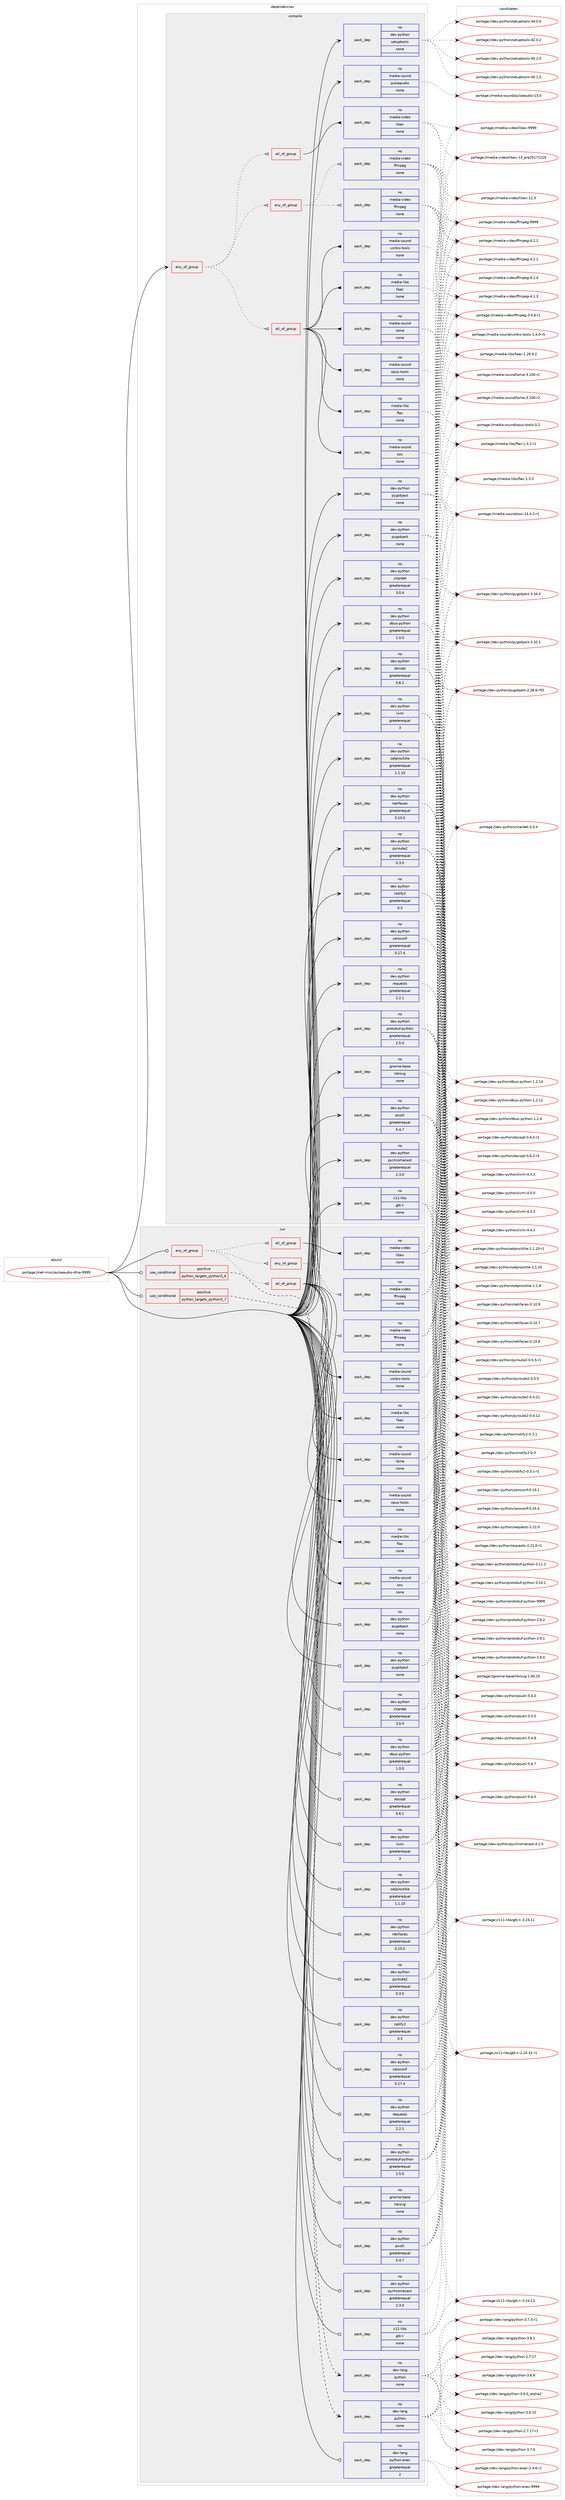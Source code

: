 digraph prolog {

# *************
# Graph options
# *************

newrank=true;
concentrate=true;
compound=true;
graph [rankdir=LR,fontname=Helvetica,fontsize=10,ranksep=1.5];#, ranksep=2.5, nodesep=0.2];
edge  [arrowhead=vee];
node  [fontname=Helvetica,fontsize=10];

# **********
# The ebuild
# **********

subgraph cluster_leftcol {
color=gray;
rank=same;
label=<<i>ebuild</i>>;
id [label="portage://net-misc/pulseaudio-dlna-9999", color=red, width=4, href="../net-misc/pulseaudio-dlna-9999.svg"];
}

# ****************
# The dependencies
# ****************

subgraph cluster_midcol {
color=gray;
label=<<i>dependencies</i>>;
subgraph cluster_compile {
fillcolor="#eeeeee";
style=filled;
label=<<i>compile</i>>;
subgraph any1926 {
dependency122923 [label=<<TABLE BORDER="0" CELLBORDER="1" CELLSPACING="0" CELLPADDING="4"><TR><TD CELLPADDING="10">any_of_group</TD></TR></TABLE>>, shape=none, color=red];subgraph any1927 {
dependency122924 [label=<<TABLE BORDER="0" CELLBORDER="1" CELLSPACING="0" CELLPADDING="4"><TR><TD CELLPADDING="10">any_of_group</TD></TR></TABLE>>, shape=none, color=red];subgraph pack95638 {
dependency122925 [label=<<TABLE BORDER="0" CELLBORDER="1" CELLSPACING="0" CELLPADDING="4" WIDTH="220"><TR><TD ROWSPAN="6" CELLPADDING="30">pack_dep</TD></TR><TR><TD WIDTH="110">no</TD></TR><TR><TD>media-video</TD></TR><TR><TD>ffmpeg</TD></TR><TR><TD>none</TD></TR><TR><TD></TD></TR></TABLE>>, shape=none, color=blue];
}
dependency122924:e -> dependency122925:w [weight=20,style="dotted",arrowhead="oinv"];
subgraph pack95639 {
dependency122926 [label=<<TABLE BORDER="0" CELLBORDER="1" CELLSPACING="0" CELLPADDING="4" WIDTH="220"><TR><TD ROWSPAN="6" CELLPADDING="30">pack_dep</TD></TR><TR><TD WIDTH="110">no</TD></TR><TR><TD>media-video</TD></TR><TR><TD>ffmpeg</TD></TR><TR><TD>none</TD></TR><TR><TD></TD></TR></TABLE>>, shape=none, color=blue];
}
dependency122924:e -> dependency122926:w [weight=20,style="dotted",arrowhead="oinv"];
}
dependency122923:e -> dependency122924:w [weight=20,style="dotted",arrowhead="oinv"];
subgraph all113 {
dependency122927 [label=<<TABLE BORDER="0" CELLBORDER="1" CELLSPACING="0" CELLPADDING="4"><TR><TD CELLPADDING="10">all_of_group</TD></TR></TABLE>>, shape=none, color=red];subgraph pack95640 {
dependency122928 [label=<<TABLE BORDER="0" CELLBORDER="1" CELLSPACING="0" CELLPADDING="4" WIDTH="220"><TR><TD ROWSPAN="6" CELLPADDING="30">pack_dep</TD></TR><TR><TD WIDTH="110">no</TD></TR><TR><TD>media-video</TD></TR><TR><TD>libav</TD></TR><TR><TD>none</TD></TR><TR><TD></TD></TR></TABLE>>, shape=none, color=blue];
}
dependency122927:e -> dependency122928:w [weight=20,style="solid",arrowhead="inv"];
}
dependency122923:e -> dependency122927:w [weight=20,style="dotted",arrowhead="oinv"];
subgraph all114 {
dependency122929 [label=<<TABLE BORDER="0" CELLBORDER="1" CELLSPACING="0" CELLPADDING="4"><TR><TD CELLPADDING="10">all_of_group</TD></TR></TABLE>>, shape=none, color=red];subgraph pack95641 {
dependency122930 [label=<<TABLE BORDER="0" CELLBORDER="1" CELLSPACING="0" CELLPADDING="4" WIDTH="220"><TR><TD ROWSPAN="6" CELLPADDING="30">pack_dep</TD></TR><TR><TD WIDTH="110">no</TD></TR><TR><TD>media-libs</TD></TR><TR><TD>faac</TD></TR><TR><TD>none</TD></TR><TR><TD></TD></TR></TABLE>>, shape=none, color=blue];
}
dependency122929:e -> dependency122930:w [weight=20,style="solid",arrowhead="inv"];
subgraph pack95642 {
dependency122931 [label=<<TABLE BORDER="0" CELLBORDER="1" CELLSPACING="0" CELLPADDING="4" WIDTH="220"><TR><TD ROWSPAN="6" CELLPADDING="30">pack_dep</TD></TR><TR><TD WIDTH="110">no</TD></TR><TR><TD>media-libs</TD></TR><TR><TD>flac</TD></TR><TR><TD>none</TD></TR><TR><TD></TD></TR></TABLE>>, shape=none, color=blue];
}
dependency122929:e -> dependency122931:w [weight=20,style="solid",arrowhead="inv"];
subgraph pack95643 {
dependency122932 [label=<<TABLE BORDER="0" CELLBORDER="1" CELLSPACING="0" CELLPADDING="4" WIDTH="220"><TR><TD ROWSPAN="6" CELLPADDING="30">pack_dep</TD></TR><TR><TD WIDTH="110">no</TD></TR><TR><TD>media-sound</TD></TR><TR><TD>lame</TD></TR><TR><TD>none</TD></TR><TR><TD></TD></TR></TABLE>>, shape=none, color=blue];
}
dependency122929:e -> dependency122932:w [weight=20,style="solid",arrowhead="inv"];
subgraph pack95644 {
dependency122933 [label=<<TABLE BORDER="0" CELLBORDER="1" CELLSPACING="0" CELLPADDING="4" WIDTH="220"><TR><TD ROWSPAN="6" CELLPADDING="30">pack_dep</TD></TR><TR><TD WIDTH="110">no</TD></TR><TR><TD>media-sound</TD></TR><TR><TD>opus-tools</TD></TR><TR><TD>none</TD></TR><TR><TD></TD></TR></TABLE>>, shape=none, color=blue];
}
dependency122929:e -> dependency122933:w [weight=20,style="solid",arrowhead="inv"];
subgraph pack95645 {
dependency122934 [label=<<TABLE BORDER="0" CELLBORDER="1" CELLSPACING="0" CELLPADDING="4" WIDTH="220"><TR><TD ROWSPAN="6" CELLPADDING="30">pack_dep</TD></TR><TR><TD WIDTH="110">no</TD></TR><TR><TD>media-sound</TD></TR><TR><TD>sox</TD></TR><TR><TD>none</TD></TR><TR><TD></TD></TR></TABLE>>, shape=none, color=blue];
}
dependency122929:e -> dependency122934:w [weight=20,style="solid",arrowhead="inv"];
subgraph pack95646 {
dependency122935 [label=<<TABLE BORDER="0" CELLBORDER="1" CELLSPACING="0" CELLPADDING="4" WIDTH="220"><TR><TD ROWSPAN="6" CELLPADDING="30">pack_dep</TD></TR><TR><TD WIDTH="110">no</TD></TR><TR><TD>media-sound</TD></TR><TR><TD>vorbis-tools</TD></TR><TR><TD>none</TD></TR><TR><TD></TD></TR></TABLE>>, shape=none, color=blue];
}
dependency122929:e -> dependency122935:w [weight=20,style="solid",arrowhead="inv"];
}
dependency122923:e -> dependency122929:w [weight=20,style="dotted",arrowhead="oinv"];
}
id:e -> dependency122923:w [weight=20,style="solid",arrowhead="vee"];
subgraph pack95647 {
dependency122936 [label=<<TABLE BORDER="0" CELLBORDER="1" CELLSPACING="0" CELLPADDING="4" WIDTH="220"><TR><TD ROWSPAN="6" CELLPADDING="30">pack_dep</TD></TR><TR><TD WIDTH="110">no</TD></TR><TR><TD>dev-python</TD></TR><TR><TD>chardet</TD></TR><TR><TD>greaterequal</TD></TR><TR><TD>3.0.4</TD></TR></TABLE>>, shape=none, color=blue];
}
id:e -> dependency122936:w [weight=20,style="solid",arrowhead="vee"];
subgraph pack95648 {
dependency122937 [label=<<TABLE BORDER="0" CELLBORDER="1" CELLSPACING="0" CELLPADDING="4" WIDTH="220"><TR><TD ROWSPAN="6" CELLPADDING="30">pack_dep</TD></TR><TR><TD WIDTH="110">no</TD></TR><TR><TD>dev-python</TD></TR><TR><TD>dbus-python</TD></TR><TR><TD>greaterequal</TD></TR><TR><TD>1.0.0</TD></TR></TABLE>>, shape=none, color=blue];
}
id:e -> dependency122937:w [weight=20,style="solid",arrowhead="vee"];
subgraph pack95649 {
dependency122938 [label=<<TABLE BORDER="0" CELLBORDER="1" CELLSPACING="0" CELLPADDING="4" WIDTH="220"><TR><TD ROWSPAN="6" CELLPADDING="30">pack_dep</TD></TR><TR><TD WIDTH="110">no</TD></TR><TR><TD>dev-python</TD></TR><TR><TD>docopt</TD></TR><TR><TD>greaterequal</TD></TR><TR><TD>0.6.1</TD></TR></TABLE>>, shape=none, color=blue];
}
id:e -> dependency122938:w [weight=20,style="solid",arrowhead="vee"];
subgraph pack95650 {
dependency122939 [label=<<TABLE BORDER="0" CELLBORDER="1" CELLSPACING="0" CELLPADDING="4" WIDTH="220"><TR><TD ROWSPAN="6" CELLPADDING="30">pack_dep</TD></TR><TR><TD WIDTH="110">no</TD></TR><TR><TD>dev-python</TD></TR><TR><TD>lxml</TD></TR><TR><TD>greaterequal</TD></TR><TR><TD>3</TD></TR></TABLE>>, shape=none, color=blue];
}
id:e -> dependency122939:w [weight=20,style="solid",arrowhead="vee"];
subgraph pack95651 {
dependency122940 [label=<<TABLE BORDER="0" CELLBORDER="1" CELLSPACING="0" CELLPADDING="4" WIDTH="220"><TR><TD ROWSPAN="6" CELLPADDING="30">pack_dep</TD></TR><TR><TD WIDTH="110">no</TD></TR><TR><TD>dev-python</TD></TR><TR><TD>netifaces</TD></TR><TR><TD>greaterequal</TD></TR><TR><TD>0.10.0</TD></TR></TABLE>>, shape=none, color=blue];
}
id:e -> dependency122940:w [weight=20,style="solid",arrowhead="vee"];
subgraph pack95652 {
dependency122941 [label=<<TABLE BORDER="0" CELLBORDER="1" CELLSPACING="0" CELLPADDING="4" WIDTH="220"><TR><TD ROWSPAN="6" CELLPADDING="30">pack_dep</TD></TR><TR><TD WIDTH="110">no</TD></TR><TR><TD>dev-python</TD></TR><TR><TD>notify2</TD></TR><TR><TD>greaterequal</TD></TR><TR><TD>0.3</TD></TR></TABLE>>, shape=none, color=blue];
}
id:e -> dependency122941:w [weight=20,style="solid",arrowhead="vee"];
subgraph pack95653 {
dependency122942 [label=<<TABLE BORDER="0" CELLBORDER="1" CELLSPACING="0" CELLPADDING="4" WIDTH="220"><TR><TD ROWSPAN="6" CELLPADDING="30">pack_dep</TD></TR><TR><TD WIDTH="110">no</TD></TR><TR><TD>dev-python</TD></TR><TR><TD>protobuf-python</TD></TR><TR><TD>greaterequal</TD></TR><TR><TD>2.5.0</TD></TR></TABLE>>, shape=none, color=blue];
}
id:e -> dependency122942:w [weight=20,style="solid",arrowhead="vee"];
subgraph pack95654 {
dependency122943 [label=<<TABLE BORDER="0" CELLBORDER="1" CELLSPACING="0" CELLPADDING="4" WIDTH="220"><TR><TD ROWSPAN="6" CELLPADDING="30">pack_dep</TD></TR><TR><TD WIDTH="110">no</TD></TR><TR><TD>dev-python</TD></TR><TR><TD>psutil</TD></TR><TR><TD>greaterequal</TD></TR><TR><TD>5.4.7</TD></TR></TABLE>>, shape=none, color=blue];
}
id:e -> dependency122943:w [weight=20,style="solid",arrowhead="vee"];
subgraph pack95655 {
dependency122944 [label=<<TABLE BORDER="0" CELLBORDER="1" CELLSPACING="0" CELLPADDING="4" WIDTH="220"><TR><TD ROWSPAN="6" CELLPADDING="30">pack_dep</TD></TR><TR><TD WIDTH="110">no</TD></TR><TR><TD>dev-python</TD></TR><TR><TD>pychromecast</TD></TR><TR><TD>greaterequal</TD></TR><TR><TD>2.3.0</TD></TR></TABLE>>, shape=none, color=blue];
}
id:e -> dependency122944:w [weight=20,style="solid",arrowhead="vee"];
subgraph pack95656 {
dependency122945 [label=<<TABLE BORDER="0" CELLBORDER="1" CELLSPACING="0" CELLPADDING="4" WIDTH="220"><TR><TD ROWSPAN="6" CELLPADDING="30">pack_dep</TD></TR><TR><TD WIDTH="110">no</TD></TR><TR><TD>dev-python</TD></TR><TR><TD>pygobject</TD></TR><TR><TD>none</TD></TR><TR><TD></TD></TR></TABLE>>, shape=none, color=blue];
}
id:e -> dependency122945:w [weight=20,style="solid",arrowhead="vee"];
subgraph pack95657 {
dependency122946 [label=<<TABLE BORDER="0" CELLBORDER="1" CELLSPACING="0" CELLPADDING="4" WIDTH="220"><TR><TD ROWSPAN="6" CELLPADDING="30">pack_dep</TD></TR><TR><TD WIDTH="110">no</TD></TR><TR><TD>dev-python</TD></TR><TR><TD>pygobject</TD></TR><TR><TD>none</TD></TR><TR><TD></TD></TR></TABLE>>, shape=none, color=blue];
}
id:e -> dependency122946:w [weight=20,style="solid",arrowhead="vee"];
subgraph pack95658 {
dependency122947 [label=<<TABLE BORDER="0" CELLBORDER="1" CELLSPACING="0" CELLPADDING="4" WIDTH="220"><TR><TD ROWSPAN="6" CELLPADDING="30">pack_dep</TD></TR><TR><TD WIDTH="110">no</TD></TR><TR><TD>dev-python</TD></TR><TR><TD>pyroute2</TD></TR><TR><TD>greaterequal</TD></TR><TR><TD>0.3.5</TD></TR></TABLE>>, shape=none, color=blue];
}
id:e -> dependency122947:w [weight=20,style="solid",arrowhead="vee"];
subgraph pack95659 {
dependency122948 [label=<<TABLE BORDER="0" CELLBORDER="1" CELLSPACING="0" CELLPADDING="4" WIDTH="220"><TR><TD ROWSPAN="6" CELLPADDING="30">pack_dep</TD></TR><TR><TD WIDTH="110">no</TD></TR><TR><TD>dev-python</TD></TR><TR><TD>requests</TD></TR><TR><TD>greaterequal</TD></TR><TR><TD>2.2.1</TD></TR></TABLE>>, shape=none, color=blue];
}
id:e -> dependency122948:w [weight=20,style="solid",arrowhead="vee"];
subgraph pack95660 {
dependency122949 [label=<<TABLE BORDER="0" CELLBORDER="1" CELLSPACING="0" CELLPADDING="4" WIDTH="220"><TR><TD ROWSPAN="6" CELLPADDING="30">pack_dep</TD></TR><TR><TD WIDTH="110">no</TD></TR><TR><TD>dev-python</TD></TR><TR><TD>setproctitle</TD></TR><TR><TD>greaterequal</TD></TR><TR><TD>1.1.10</TD></TR></TABLE>>, shape=none, color=blue];
}
id:e -> dependency122949:w [weight=20,style="solid",arrowhead="vee"];
subgraph pack95661 {
dependency122950 [label=<<TABLE BORDER="0" CELLBORDER="1" CELLSPACING="0" CELLPADDING="4" WIDTH="220"><TR><TD ROWSPAN="6" CELLPADDING="30">pack_dep</TD></TR><TR><TD WIDTH="110">no</TD></TR><TR><TD>dev-python</TD></TR><TR><TD>setuptools</TD></TR><TR><TD>none</TD></TR><TR><TD></TD></TR></TABLE>>, shape=none, color=blue];
}
id:e -> dependency122950:w [weight=20,style="solid",arrowhead="vee"];
subgraph pack95662 {
dependency122951 [label=<<TABLE BORDER="0" CELLBORDER="1" CELLSPACING="0" CELLPADDING="4" WIDTH="220"><TR><TD ROWSPAN="6" CELLPADDING="30">pack_dep</TD></TR><TR><TD WIDTH="110">no</TD></TR><TR><TD>dev-python</TD></TR><TR><TD>zeroconf</TD></TR><TR><TD>greaterequal</TD></TR><TR><TD>0.17.4</TD></TR></TABLE>>, shape=none, color=blue];
}
id:e -> dependency122951:w [weight=20,style="solid",arrowhead="vee"];
subgraph pack95663 {
dependency122952 [label=<<TABLE BORDER="0" CELLBORDER="1" CELLSPACING="0" CELLPADDING="4" WIDTH="220"><TR><TD ROWSPAN="6" CELLPADDING="30">pack_dep</TD></TR><TR><TD WIDTH="110">no</TD></TR><TR><TD>gnome-base</TD></TR><TR><TD>librsvg</TD></TR><TR><TD>none</TD></TR><TR><TD></TD></TR></TABLE>>, shape=none, color=blue];
}
id:e -> dependency122952:w [weight=20,style="solid",arrowhead="vee"];
subgraph pack95664 {
dependency122953 [label=<<TABLE BORDER="0" CELLBORDER="1" CELLSPACING="0" CELLPADDING="4" WIDTH="220"><TR><TD ROWSPAN="6" CELLPADDING="30">pack_dep</TD></TR><TR><TD WIDTH="110">no</TD></TR><TR><TD>media-sound</TD></TR><TR><TD>pulseaudio</TD></TR><TR><TD>none</TD></TR><TR><TD></TD></TR></TABLE>>, shape=none, color=blue];
}
id:e -> dependency122953:w [weight=20,style="solid",arrowhead="vee"];
subgraph pack95665 {
dependency122954 [label=<<TABLE BORDER="0" CELLBORDER="1" CELLSPACING="0" CELLPADDING="4" WIDTH="220"><TR><TD ROWSPAN="6" CELLPADDING="30">pack_dep</TD></TR><TR><TD WIDTH="110">no</TD></TR><TR><TD>x11-libs</TD></TR><TR><TD>gtk+</TD></TR><TR><TD>none</TD></TR><TR><TD></TD></TR></TABLE>>, shape=none, color=blue];
}
id:e -> dependency122954:w [weight=20,style="solid",arrowhead="vee"];
}
subgraph cluster_compileandrun {
fillcolor="#eeeeee";
style=filled;
label=<<i>compile and run</i>>;
}
subgraph cluster_run {
fillcolor="#eeeeee";
style=filled;
label=<<i>run</i>>;
subgraph any1928 {
dependency122955 [label=<<TABLE BORDER="0" CELLBORDER="1" CELLSPACING="0" CELLPADDING="4"><TR><TD CELLPADDING="10">any_of_group</TD></TR></TABLE>>, shape=none, color=red];subgraph any1929 {
dependency122956 [label=<<TABLE BORDER="0" CELLBORDER="1" CELLSPACING="0" CELLPADDING="4"><TR><TD CELLPADDING="10">any_of_group</TD></TR></TABLE>>, shape=none, color=red];subgraph pack95666 {
dependency122957 [label=<<TABLE BORDER="0" CELLBORDER="1" CELLSPACING="0" CELLPADDING="4" WIDTH="220"><TR><TD ROWSPAN="6" CELLPADDING="30">pack_dep</TD></TR><TR><TD WIDTH="110">no</TD></TR><TR><TD>media-video</TD></TR><TR><TD>ffmpeg</TD></TR><TR><TD>none</TD></TR><TR><TD></TD></TR></TABLE>>, shape=none, color=blue];
}
dependency122956:e -> dependency122957:w [weight=20,style="dotted",arrowhead="oinv"];
subgraph pack95667 {
dependency122958 [label=<<TABLE BORDER="0" CELLBORDER="1" CELLSPACING="0" CELLPADDING="4" WIDTH="220"><TR><TD ROWSPAN="6" CELLPADDING="30">pack_dep</TD></TR><TR><TD WIDTH="110">no</TD></TR><TR><TD>media-video</TD></TR><TR><TD>ffmpeg</TD></TR><TR><TD>none</TD></TR><TR><TD></TD></TR></TABLE>>, shape=none, color=blue];
}
dependency122956:e -> dependency122958:w [weight=20,style="dotted",arrowhead="oinv"];
}
dependency122955:e -> dependency122956:w [weight=20,style="dotted",arrowhead="oinv"];
subgraph all115 {
dependency122959 [label=<<TABLE BORDER="0" CELLBORDER="1" CELLSPACING="0" CELLPADDING="4"><TR><TD CELLPADDING="10">all_of_group</TD></TR></TABLE>>, shape=none, color=red];subgraph pack95668 {
dependency122960 [label=<<TABLE BORDER="0" CELLBORDER="1" CELLSPACING="0" CELLPADDING="4" WIDTH="220"><TR><TD ROWSPAN="6" CELLPADDING="30">pack_dep</TD></TR><TR><TD WIDTH="110">no</TD></TR><TR><TD>media-video</TD></TR><TR><TD>libav</TD></TR><TR><TD>none</TD></TR><TR><TD></TD></TR></TABLE>>, shape=none, color=blue];
}
dependency122959:e -> dependency122960:w [weight=20,style="solid",arrowhead="inv"];
}
dependency122955:e -> dependency122959:w [weight=20,style="dotted",arrowhead="oinv"];
subgraph all116 {
dependency122961 [label=<<TABLE BORDER="0" CELLBORDER="1" CELLSPACING="0" CELLPADDING="4"><TR><TD CELLPADDING="10">all_of_group</TD></TR></TABLE>>, shape=none, color=red];subgraph pack95669 {
dependency122962 [label=<<TABLE BORDER="0" CELLBORDER="1" CELLSPACING="0" CELLPADDING="4" WIDTH="220"><TR><TD ROWSPAN="6" CELLPADDING="30">pack_dep</TD></TR><TR><TD WIDTH="110">no</TD></TR><TR><TD>media-libs</TD></TR><TR><TD>faac</TD></TR><TR><TD>none</TD></TR><TR><TD></TD></TR></TABLE>>, shape=none, color=blue];
}
dependency122961:e -> dependency122962:w [weight=20,style="solid",arrowhead="inv"];
subgraph pack95670 {
dependency122963 [label=<<TABLE BORDER="0" CELLBORDER="1" CELLSPACING="0" CELLPADDING="4" WIDTH="220"><TR><TD ROWSPAN="6" CELLPADDING="30">pack_dep</TD></TR><TR><TD WIDTH="110">no</TD></TR><TR><TD>media-libs</TD></TR><TR><TD>flac</TD></TR><TR><TD>none</TD></TR><TR><TD></TD></TR></TABLE>>, shape=none, color=blue];
}
dependency122961:e -> dependency122963:w [weight=20,style="solid",arrowhead="inv"];
subgraph pack95671 {
dependency122964 [label=<<TABLE BORDER="0" CELLBORDER="1" CELLSPACING="0" CELLPADDING="4" WIDTH="220"><TR><TD ROWSPAN="6" CELLPADDING="30">pack_dep</TD></TR><TR><TD WIDTH="110">no</TD></TR><TR><TD>media-sound</TD></TR><TR><TD>lame</TD></TR><TR><TD>none</TD></TR><TR><TD></TD></TR></TABLE>>, shape=none, color=blue];
}
dependency122961:e -> dependency122964:w [weight=20,style="solid",arrowhead="inv"];
subgraph pack95672 {
dependency122965 [label=<<TABLE BORDER="0" CELLBORDER="1" CELLSPACING="0" CELLPADDING="4" WIDTH="220"><TR><TD ROWSPAN="6" CELLPADDING="30">pack_dep</TD></TR><TR><TD WIDTH="110">no</TD></TR><TR><TD>media-sound</TD></TR><TR><TD>opus-tools</TD></TR><TR><TD>none</TD></TR><TR><TD></TD></TR></TABLE>>, shape=none, color=blue];
}
dependency122961:e -> dependency122965:w [weight=20,style="solid",arrowhead="inv"];
subgraph pack95673 {
dependency122966 [label=<<TABLE BORDER="0" CELLBORDER="1" CELLSPACING="0" CELLPADDING="4" WIDTH="220"><TR><TD ROWSPAN="6" CELLPADDING="30">pack_dep</TD></TR><TR><TD WIDTH="110">no</TD></TR><TR><TD>media-sound</TD></TR><TR><TD>sox</TD></TR><TR><TD>none</TD></TR><TR><TD></TD></TR></TABLE>>, shape=none, color=blue];
}
dependency122961:e -> dependency122966:w [weight=20,style="solid",arrowhead="inv"];
subgraph pack95674 {
dependency122967 [label=<<TABLE BORDER="0" CELLBORDER="1" CELLSPACING="0" CELLPADDING="4" WIDTH="220"><TR><TD ROWSPAN="6" CELLPADDING="30">pack_dep</TD></TR><TR><TD WIDTH="110">no</TD></TR><TR><TD>media-sound</TD></TR><TR><TD>vorbis-tools</TD></TR><TR><TD>none</TD></TR><TR><TD></TD></TR></TABLE>>, shape=none, color=blue];
}
dependency122961:e -> dependency122967:w [weight=20,style="solid",arrowhead="inv"];
}
dependency122955:e -> dependency122961:w [weight=20,style="dotted",arrowhead="oinv"];
}
id:e -> dependency122955:w [weight=20,style="solid",arrowhead="odot"];
subgraph cond25249 {
dependency122968 [label=<<TABLE BORDER="0" CELLBORDER="1" CELLSPACING="0" CELLPADDING="4"><TR><TD ROWSPAN="3" CELLPADDING="10">use_conditional</TD></TR><TR><TD>positive</TD></TR><TR><TD>python_targets_python3_6</TD></TR></TABLE>>, shape=none, color=red];
subgraph pack95675 {
dependency122969 [label=<<TABLE BORDER="0" CELLBORDER="1" CELLSPACING="0" CELLPADDING="4" WIDTH="220"><TR><TD ROWSPAN="6" CELLPADDING="30">pack_dep</TD></TR><TR><TD WIDTH="110">no</TD></TR><TR><TD>dev-lang</TD></TR><TR><TD>python</TD></TR><TR><TD>none</TD></TR><TR><TD></TD></TR></TABLE>>, shape=none, color=blue];
}
dependency122968:e -> dependency122969:w [weight=20,style="dashed",arrowhead="vee"];
}
id:e -> dependency122968:w [weight=20,style="solid",arrowhead="odot"];
subgraph cond25250 {
dependency122970 [label=<<TABLE BORDER="0" CELLBORDER="1" CELLSPACING="0" CELLPADDING="4"><TR><TD ROWSPAN="3" CELLPADDING="10">use_conditional</TD></TR><TR><TD>positive</TD></TR><TR><TD>python_targets_python3_7</TD></TR></TABLE>>, shape=none, color=red];
subgraph pack95676 {
dependency122971 [label=<<TABLE BORDER="0" CELLBORDER="1" CELLSPACING="0" CELLPADDING="4" WIDTH="220"><TR><TD ROWSPAN="6" CELLPADDING="30">pack_dep</TD></TR><TR><TD WIDTH="110">no</TD></TR><TR><TD>dev-lang</TD></TR><TR><TD>python</TD></TR><TR><TD>none</TD></TR><TR><TD></TD></TR></TABLE>>, shape=none, color=blue];
}
dependency122970:e -> dependency122971:w [weight=20,style="dashed",arrowhead="vee"];
}
id:e -> dependency122970:w [weight=20,style="solid",arrowhead="odot"];
subgraph pack95677 {
dependency122972 [label=<<TABLE BORDER="0" CELLBORDER="1" CELLSPACING="0" CELLPADDING="4" WIDTH="220"><TR><TD ROWSPAN="6" CELLPADDING="30">pack_dep</TD></TR><TR><TD WIDTH="110">no</TD></TR><TR><TD>dev-lang</TD></TR><TR><TD>python-exec</TD></TR><TR><TD>greaterequal</TD></TR><TR><TD>2</TD></TR></TABLE>>, shape=none, color=blue];
}
id:e -> dependency122972:w [weight=20,style="solid",arrowhead="odot"];
subgraph pack95678 {
dependency122973 [label=<<TABLE BORDER="0" CELLBORDER="1" CELLSPACING="0" CELLPADDING="4" WIDTH="220"><TR><TD ROWSPAN="6" CELLPADDING="30">pack_dep</TD></TR><TR><TD WIDTH="110">no</TD></TR><TR><TD>dev-python</TD></TR><TR><TD>chardet</TD></TR><TR><TD>greaterequal</TD></TR><TR><TD>3.0.4</TD></TR></TABLE>>, shape=none, color=blue];
}
id:e -> dependency122973:w [weight=20,style="solid",arrowhead="odot"];
subgraph pack95679 {
dependency122974 [label=<<TABLE BORDER="0" CELLBORDER="1" CELLSPACING="0" CELLPADDING="4" WIDTH="220"><TR><TD ROWSPAN="6" CELLPADDING="30">pack_dep</TD></TR><TR><TD WIDTH="110">no</TD></TR><TR><TD>dev-python</TD></TR><TR><TD>dbus-python</TD></TR><TR><TD>greaterequal</TD></TR><TR><TD>1.0.0</TD></TR></TABLE>>, shape=none, color=blue];
}
id:e -> dependency122974:w [weight=20,style="solid",arrowhead="odot"];
subgraph pack95680 {
dependency122975 [label=<<TABLE BORDER="0" CELLBORDER="1" CELLSPACING="0" CELLPADDING="4" WIDTH="220"><TR><TD ROWSPAN="6" CELLPADDING="30">pack_dep</TD></TR><TR><TD WIDTH="110">no</TD></TR><TR><TD>dev-python</TD></TR><TR><TD>docopt</TD></TR><TR><TD>greaterequal</TD></TR><TR><TD>0.6.1</TD></TR></TABLE>>, shape=none, color=blue];
}
id:e -> dependency122975:w [weight=20,style="solid",arrowhead="odot"];
subgraph pack95681 {
dependency122976 [label=<<TABLE BORDER="0" CELLBORDER="1" CELLSPACING="0" CELLPADDING="4" WIDTH="220"><TR><TD ROWSPAN="6" CELLPADDING="30">pack_dep</TD></TR><TR><TD WIDTH="110">no</TD></TR><TR><TD>dev-python</TD></TR><TR><TD>lxml</TD></TR><TR><TD>greaterequal</TD></TR><TR><TD>3</TD></TR></TABLE>>, shape=none, color=blue];
}
id:e -> dependency122976:w [weight=20,style="solid",arrowhead="odot"];
subgraph pack95682 {
dependency122977 [label=<<TABLE BORDER="0" CELLBORDER="1" CELLSPACING="0" CELLPADDING="4" WIDTH="220"><TR><TD ROWSPAN="6" CELLPADDING="30">pack_dep</TD></TR><TR><TD WIDTH="110">no</TD></TR><TR><TD>dev-python</TD></TR><TR><TD>netifaces</TD></TR><TR><TD>greaterequal</TD></TR><TR><TD>0.10.0</TD></TR></TABLE>>, shape=none, color=blue];
}
id:e -> dependency122977:w [weight=20,style="solid",arrowhead="odot"];
subgraph pack95683 {
dependency122978 [label=<<TABLE BORDER="0" CELLBORDER="1" CELLSPACING="0" CELLPADDING="4" WIDTH="220"><TR><TD ROWSPAN="6" CELLPADDING="30">pack_dep</TD></TR><TR><TD WIDTH="110">no</TD></TR><TR><TD>dev-python</TD></TR><TR><TD>notify2</TD></TR><TR><TD>greaterequal</TD></TR><TR><TD>0.3</TD></TR></TABLE>>, shape=none, color=blue];
}
id:e -> dependency122978:w [weight=20,style="solid",arrowhead="odot"];
subgraph pack95684 {
dependency122979 [label=<<TABLE BORDER="0" CELLBORDER="1" CELLSPACING="0" CELLPADDING="4" WIDTH="220"><TR><TD ROWSPAN="6" CELLPADDING="30">pack_dep</TD></TR><TR><TD WIDTH="110">no</TD></TR><TR><TD>dev-python</TD></TR><TR><TD>protobuf-python</TD></TR><TR><TD>greaterequal</TD></TR><TR><TD>2.5.0</TD></TR></TABLE>>, shape=none, color=blue];
}
id:e -> dependency122979:w [weight=20,style="solid",arrowhead="odot"];
subgraph pack95685 {
dependency122980 [label=<<TABLE BORDER="0" CELLBORDER="1" CELLSPACING="0" CELLPADDING="4" WIDTH="220"><TR><TD ROWSPAN="6" CELLPADDING="30">pack_dep</TD></TR><TR><TD WIDTH="110">no</TD></TR><TR><TD>dev-python</TD></TR><TR><TD>psutil</TD></TR><TR><TD>greaterequal</TD></TR><TR><TD>5.4.7</TD></TR></TABLE>>, shape=none, color=blue];
}
id:e -> dependency122980:w [weight=20,style="solid",arrowhead="odot"];
subgraph pack95686 {
dependency122981 [label=<<TABLE BORDER="0" CELLBORDER="1" CELLSPACING="0" CELLPADDING="4" WIDTH="220"><TR><TD ROWSPAN="6" CELLPADDING="30">pack_dep</TD></TR><TR><TD WIDTH="110">no</TD></TR><TR><TD>dev-python</TD></TR><TR><TD>pychromecast</TD></TR><TR><TD>greaterequal</TD></TR><TR><TD>2.3.0</TD></TR></TABLE>>, shape=none, color=blue];
}
id:e -> dependency122981:w [weight=20,style="solid",arrowhead="odot"];
subgraph pack95687 {
dependency122982 [label=<<TABLE BORDER="0" CELLBORDER="1" CELLSPACING="0" CELLPADDING="4" WIDTH="220"><TR><TD ROWSPAN="6" CELLPADDING="30">pack_dep</TD></TR><TR><TD WIDTH="110">no</TD></TR><TR><TD>dev-python</TD></TR><TR><TD>pygobject</TD></TR><TR><TD>none</TD></TR><TR><TD></TD></TR></TABLE>>, shape=none, color=blue];
}
id:e -> dependency122982:w [weight=20,style="solid",arrowhead="odot"];
subgraph pack95688 {
dependency122983 [label=<<TABLE BORDER="0" CELLBORDER="1" CELLSPACING="0" CELLPADDING="4" WIDTH="220"><TR><TD ROWSPAN="6" CELLPADDING="30">pack_dep</TD></TR><TR><TD WIDTH="110">no</TD></TR><TR><TD>dev-python</TD></TR><TR><TD>pygobject</TD></TR><TR><TD>none</TD></TR><TR><TD></TD></TR></TABLE>>, shape=none, color=blue];
}
id:e -> dependency122983:w [weight=20,style="solid",arrowhead="odot"];
subgraph pack95689 {
dependency122984 [label=<<TABLE BORDER="0" CELLBORDER="1" CELLSPACING="0" CELLPADDING="4" WIDTH="220"><TR><TD ROWSPAN="6" CELLPADDING="30">pack_dep</TD></TR><TR><TD WIDTH="110">no</TD></TR><TR><TD>dev-python</TD></TR><TR><TD>pyroute2</TD></TR><TR><TD>greaterequal</TD></TR><TR><TD>0.3.5</TD></TR></TABLE>>, shape=none, color=blue];
}
id:e -> dependency122984:w [weight=20,style="solid",arrowhead="odot"];
subgraph pack95690 {
dependency122985 [label=<<TABLE BORDER="0" CELLBORDER="1" CELLSPACING="0" CELLPADDING="4" WIDTH="220"><TR><TD ROWSPAN="6" CELLPADDING="30">pack_dep</TD></TR><TR><TD WIDTH="110">no</TD></TR><TR><TD>dev-python</TD></TR><TR><TD>requests</TD></TR><TR><TD>greaterequal</TD></TR><TR><TD>2.2.1</TD></TR></TABLE>>, shape=none, color=blue];
}
id:e -> dependency122985:w [weight=20,style="solid",arrowhead="odot"];
subgraph pack95691 {
dependency122986 [label=<<TABLE BORDER="0" CELLBORDER="1" CELLSPACING="0" CELLPADDING="4" WIDTH="220"><TR><TD ROWSPAN="6" CELLPADDING="30">pack_dep</TD></TR><TR><TD WIDTH="110">no</TD></TR><TR><TD>dev-python</TD></TR><TR><TD>setproctitle</TD></TR><TR><TD>greaterequal</TD></TR><TR><TD>1.1.10</TD></TR></TABLE>>, shape=none, color=blue];
}
id:e -> dependency122986:w [weight=20,style="solid",arrowhead="odot"];
subgraph pack95692 {
dependency122987 [label=<<TABLE BORDER="0" CELLBORDER="1" CELLSPACING="0" CELLPADDING="4" WIDTH="220"><TR><TD ROWSPAN="6" CELLPADDING="30">pack_dep</TD></TR><TR><TD WIDTH="110">no</TD></TR><TR><TD>dev-python</TD></TR><TR><TD>zeroconf</TD></TR><TR><TD>greaterequal</TD></TR><TR><TD>0.17.4</TD></TR></TABLE>>, shape=none, color=blue];
}
id:e -> dependency122987:w [weight=20,style="solid",arrowhead="odot"];
subgraph pack95693 {
dependency122988 [label=<<TABLE BORDER="0" CELLBORDER="1" CELLSPACING="0" CELLPADDING="4" WIDTH="220"><TR><TD ROWSPAN="6" CELLPADDING="30">pack_dep</TD></TR><TR><TD WIDTH="110">no</TD></TR><TR><TD>gnome-base</TD></TR><TR><TD>librsvg</TD></TR><TR><TD>none</TD></TR><TR><TD></TD></TR></TABLE>>, shape=none, color=blue];
}
id:e -> dependency122988:w [weight=20,style="solid",arrowhead="odot"];
subgraph pack95694 {
dependency122989 [label=<<TABLE BORDER="0" CELLBORDER="1" CELLSPACING="0" CELLPADDING="4" WIDTH="220"><TR><TD ROWSPAN="6" CELLPADDING="30">pack_dep</TD></TR><TR><TD WIDTH="110">no</TD></TR><TR><TD>x11-libs</TD></TR><TR><TD>gtk+</TD></TR><TR><TD>none</TD></TR><TR><TD></TD></TR></TABLE>>, shape=none, color=blue];
}
id:e -> dependency122989:w [weight=20,style="solid",arrowhead="odot"];
}
}

# **************
# The candidates
# **************

subgraph cluster_choices {
rank=same;
color=gray;
label=<<i>candidates</i>>;

subgraph choice95638 {
color=black;
nodesep=1;
choice1091011001059745118105100101111471021021091121011034557575757 [label="portage://media-video/ffmpeg-9999", color=red, width=4,href="../media-video/ffmpeg-9999.svg"];
choice109101100105974511810510010111147102102109112101103455246504650 [label="portage://media-video/ffmpeg-4.2.2", color=red, width=4,href="../media-video/ffmpeg-4.2.2.svg"];
choice109101100105974511810510010111147102102109112101103455246504649 [label="portage://media-video/ffmpeg-4.2.1", color=red, width=4,href="../media-video/ffmpeg-4.2.1.svg"];
choice109101100105974511810510010111147102102109112101103455246494652 [label="portage://media-video/ffmpeg-4.1.4", color=red, width=4,href="../media-video/ffmpeg-4.1.4.svg"];
choice109101100105974511810510010111147102102109112101103455246494651 [label="portage://media-video/ffmpeg-4.1.3", color=red, width=4,href="../media-video/ffmpeg-4.1.3.svg"];
choice1091011001059745118105100101111471021021091121011034551465246544511449 [label="portage://media-video/ffmpeg-3.4.6-r1", color=red, width=4,href="../media-video/ffmpeg-3.4.6-r1.svg"];
dependency122925:e -> choice1091011001059745118105100101111471021021091121011034557575757:w [style=dotted,weight="100"];
dependency122925:e -> choice109101100105974511810510010111147102102109112101103455246504650:w [style=dotted,weight="100"];
dependency122925:e -> choice109101100105974511810510010111147102102109112101103455246504649:w [style=dotted,weight="100"];
dependency122925:e -> choice109101100105974511810510010111147102102109112101103455246494652:w [style=dotted,weight="100"];
dependency122925:e -> choice109101100105974511810510010111147102102109112101103455246494651:w [style=dotted,weight="100"];
dependency122925:e -> choice1091011001059745118105100101111471021021091121011034551465246544511449:w [style=dotted,weight="100"];
}
subgraph choice95639 {
color=black;
nodesep=1;
choice1091011001059745118105100101111471021021091121011034557575757 [label="portage://media-video/ffmpeg-9999", color=red, width=4,href="../media-video/ffmpeg-9999.svg"];
choice109101100105974511810510010111147102102109112101103455246504650 [label="portage://media-video/ffmpeg-4.2.2", color=red, width=4,href="../media-video/ffmpeg-4.2.2.svg"];
choice109101100105974511810510010111147102102109112101103455246504649 [label="portage://media-video/ffmpeg-4.2.1", color=red, width=4,href="../media-video/ffmpeg-4.2.1.svg"];
choice109101100105974511810510010111147102102109112101103455246494652 [label="portage://media-video/ffmpeg-4.1.4", color=red, width=4,href="../media-video/ffmpeg-4.1.4.svg"];
choice109101100105974511810510010111147102102109112101103455246494651 [label="portage://media-video/ffmpeg-4.1.3", color=red, width=4,href="../media-video/ffmpeg-4.1.3.svg"];
choice1091011001059745118105100101111471021021091121011034551465246544511449 [label="portage://media-video/ffmpeg-3.4.6-r1", color=red, width=4,href="../media-video/ffmpeg-3.4.6-r1.svg"];
dependency122926:e -> choice1091011001059745118105100101111471021021091121011034557575757:w [style=dotted,weight="100"];
dependency122926:e -> choice109101100105974511810510010111147102102109112101103455246504650:w [style=dotted,weight="100"];
dependency122926:e -> choice109101100105974511810510010111147102102109112101103455246504649:w [style=dotted,weight="100"];
dependency122926:e -> choice109101100105974511810510010111147102102109112101103455246494652:w [style=dotted,weight="100"];
dependency122926:e -> choice109101100105974511810510010111147102102109112101103455246494651:w [style=dotted,weight="100"];
dependency122926:e -> choice1091011001059745118105100101111471021021091121011034551465246544511449:w [style=dotted,weight="100"];
}
subgraph choice95640 {
color=black;
nodesep=1;
choice10910110010597451181051001011114710810598971184557575757 [label="portage://media-video/libav-9999", color=red, width=4,href="../media-video/libav-9999.svg"];
choice1091011001059745118105100101111471081059897118454951951121141015048495549504957 [label="portage://media-video/libav-13_pre20171219", color=red, width=4,href="../media-video/libav-13_pre20171219.svg"];
choice10910110010597451181051001011114710810598971184549504651 [label="portage://media-video/libav-12.3", color=red, width=4,href="../media-video/libav-12.3.svg"];
dependency122928:e -> choice10910110010597451181051001011114710810598971184557575757:w [style=dotted,weight="100"];
dependency122928:e -> choice1091011001059745118105100101111471081059897118454951951121141015048495549504957:w [style=dotted,weight="100"];
dependency122928:e -> choice10910110010597451181051001011114710810598971184549504651:w [style=dotted,weight="100"];
}
subgraph choice95641 {
color=black;
nodesep=1;
choice10910110010597451081059811547102979799454946505746574650 [label="portage://media-libs/faac-1.29.9.2", color=red, width=4,href="../media-libs/faac-1.29.9.2.svg"];
dependency122930:e -> choice10910110010597451081059811547102979799454946505746574650:w [style=dotted,weight="100"];
}
subgraph choice95642 {
color=black;
nodesep=1;
choice109101100105974510810598115471021089799454946514651 [label="portage://media-libs/flac-1.3.3", color=red, width=4,href="../media-libs/flac-1.3.3.svg"];
choice1091011001059745108105981154710210897994549465146504511449 [label="portage://media-libs/flac-1.3.2-r1", color=red, width=4,href="../media-libs/flac-1.3.2-r1.svg"];
dependency122931:e -> choice109101100105974510810598115471021089799454946514651:w [style=dotted,weight="100"];
dependency122931:e -> choice1091011001059745108105981154710210897994549465146504511449:w [style=dotted,weight="100"];
}
subgraph choice95643 {
color=black;
nodesep=1;
choice109101100105974511511111711010047108971091014551464948484511450 [label="portage://media-sound/lame-3.100-r2", color=red, width=4,href="../media-sound/lame-3.100-r2.svg"];
choice109101100105974511511111711010047108971091014551464948484511449 [label="portage://media-sound/lame-3.100-r1", color=red, width=4,href="../media-sound/lame-3.100-r1.svg"];
dependency122932:e -> choice109101100105974511511111711010047108971091014551464948484511450:w [style=dotted,weight="100"];
dependency122932:e -> choice109101100105974511511111711010047108971091014551464948484511449:w [style=dotted,weight="100"];
}
subgraph choice95644 {
color=black;
nodesep=1;
choice1091011001059745115111117110100471111121171154511611111110811545484650 [label="portage://media-sound/opus-tools-0.2", color=red, width=4,href="../media-sound/opus-tools-0.2.svg"];
dependency122933:e -> choice1091011001059745115111117110100471111121171154511611111110811545484650:w [style=dotted,weight="100"];
}
subgraph choice95645 {
color=black;
nodesep=1;
choice109101100105974511511111711010047115111120454952465246504511449 [label="portage://media-sound/sox-14.4.2-r1", color=red, width=4,href="../media-sound/sox-14.4.2-r1.svg"];
dependency122934:e -> choice109101100105974511511111711010047115111120454952465246504511449:w [style=dotted,weight="100"];
}
subgraph choice95646 {
color=black;
nodesep=1;
choice10910110010597451151111171101004711811111498105115451161111111081154549465246484511453 [label="portage://media-sound/vorbis-tools-1.4.0-r5", color=red, width=4,href="../media-sound/vorbis-tools-1.4.0-r5.svg"];
dependency122935:e -> choice10910110010597451151111171101004711811111498105115451161111111081154549465246484511453:w [style=dotted,weight="100"];
}
subgraph choice95647 {
color=black;
nodesep=1;
choice10010111845112121116104111110479910497114100101116455146484652 [label="portage://dev-python/chardet-3.0.4", color=red, width=4,href="../dev-python/chardet-3.0.4.svg"];
dependency122936:e -> choice10010111845112121116104111110479910497114100101116455146484652:w [style=dotted,weight="100"];
}
subgraph choice95648 {
color=black;
nodesep=1;
choice10010111845112121116104111110471009811711545112121116104111110454946504652 [label="portage://dev-python/dbus-python-1.2.4", color=red, width=4,href="../dev-python/dbus-python-1.2.4.svg"];
choice1001011184511212111610411111047100981171154511212111610411111045494650464952 [label="portage://dev-python/dbus-python-1.2.14", color=red, width=4,href="../dev-python/dbus-python-1.2.14.svg"];
choice1001011184511212111610411111047100981171154511212111610411111045494650464950 [label="portage://dev-python/dbus-python-1.2.12", color=red, width=4,href="../dev-python/dbus-python-1.2.12.svg"];
dependency122937:e -> choice10010111845112121116104111110471009811711545112121116104111110454946504652:w [style=dotted,weight="100"];
dependency122937:e -> choice1001011184511212111610411111047100981171154511212111610411111045494650464952:w [style=dotted,weight="100"];
dependency122937:e -> choice1001011184511212111610411111047100981171154511212111610411111045494650464950:w [style=dotted,weight="100"];
}
subgraph choice95649 {
color=black;
nodesep=1;
choice1001011184511212111610411111047100111991111121164548465446504511451 [label="portage://dev-python/docopt-0.6.2-r3", color=red, width=4,href="../dev-python/docopt-0.6.2-r3.svg"];
choice1001011184511212111610411111047100111991111121164548465446504511450 [label="portage://dev-python/docopt-0.6.2-r2", color=red, width=4,href="../dev-python/docopt-0.6.2-r2.svg"];
dependency122938:e -> choice1001011184511212111610411111047100111991111121164548465446504511451:w [style=dotted,weight="100"];
dependency122938:e -> choice1001011184511212111610411111047100111991111121164548465446504511450:w [style=dotted,weight="100"];
}
subgraph choice95650 {
color=black;
nodesep=1;
choice1001011184511212111610411111047108120109108455246534648 [label="portage://dev-python/lxml-4.5.0", color=red, width=4,href="../dev-python/lxml-4.5.0.svg"];
choice1001011184511212111610411111047108120109108455246524651 [label="portage://dev-python/lxml-4.4.3", color=red, width=4,href="../dev-python/lxml-4.4.3.svg"];
choice1001011184511212111610411111047108120109108455246524650 [label="portage://dev-python/lxml-4.4.2", color=red, width=4,href="../dev-python/lxml-4.4.2.svg"];
choice1001011184511212111610411111047108120109108455246514651 [label="portage://dev-python/lxml-4.3.3", color=red, width=4,href="../dev-python/lxml-4.3.3.svg"];
dependency122939:e -> choice1001011184511212111610411111047108120109108455246534648:w [style=dotted,weight="100"];
dependency122939:e -> choice1001011184511212111610411111047108120109108455246524651:w [style=dotted,weight="100"];
dependency122939:e -> choice1001011184511212111610411111047108120109108455246524650:w [style=dotted,weight="100"];
dependency122939:e -> choice1001011184511212111610411111047108120109108455246514651:w [style=dotted,weight="100"];
}
subgraph choice95651 {
color=black;
nodesep=1;
choice1001011184511212111610411111047110101116105102979910111545484649484657 [label="portage://dev-python/netifaces-0.10.9", color=red, width=4,href="../dev-python/netifaces-0.10.9.svg"];
choice1001011184511212111610411111047110101116105102979910111545484649484655 [label="portage://dev-python/netifaces-0.10.7", color=red, width=4,href="../dev-python/netifaces-0.10.7.svg"];
choice1001011184511212111610411111047110101116105102979910111545484649484654 [label="portage://dev-python/netifaces-0.10.6", color=red, width=4,href="../dev-python/netifaces-0.10.6.svg"];
dependency122940:e -> choice1001011184511212111610411111047110101116105102979910111545484649484657:w [style=dotted,weight="100"];
dependency122940:e -> choice1001011184511212111610411111047110101116105102979910111545484649484655:w [style=dotted,weight="100"];
dependency122940:e -> choice1001011184511212111610411111047110101116105102979910111545484649484654:w [style=dotted,weight="100"];
}
subgraph choice95652 {
color=black;
nodesep=1;
choice1001011184511212111610411111047110111116105102121504548465146494511449 [label="portage://dev-python/notify2-0.3.1-r1", color=red, width=4,href="../dev-python/notify2-0.3.1-r1.svg"];
choice100101118451121211161041111104711011111610510212150454846514649 [label="portage://dev-python/notify2-0.3.1", color=red, width=4,href="../dev-python/notify2-0.3.1.svg"];
choice10010111845112121116104111110471101111161051021215045484651 [label="portage://dev-python/notify2-0.3", color=red, width=4,href="../dev-python/notify2-0.3.svg"];
dependency122941:e -> choice1001011184511212111610411111047110111116105102121504548465146494511449:w [style=dotted,weight="100"];
dependency122941:e -> choice100101118451121211161041111104711011111610510212150454846514649:w [style=dotted,weight="100"];
dependency122941:e -> choice10010111845112121116104111110471101111161051021215045484651:w [style=dotted,weight="100"];
}
subgraph choice95653 {
color=black;
nodesep=1;
choice100101118451121211161041111104711211411111611198117102451121211161041111104557575757 [label="portage://dev-python/protobuf-python-9999", color=red, width=4,href="../dev-python/protobuf-python-9999.svg"];
choice10010111845112121116104111110471121141111161119811710245112121116104111110455146574650 [label="portage://dev-python/protobuf-python-3.9.2", color=red, width=4,href="../dev-python/protobuf-python-3.9.2.svg"];
choice10010111845112121116104111110471121141111161119811710245112121116104111110455146574649 [label="portage://dev-python/protobuf-python-3.9.1", color=red, width=4,href="../dev-python/protobuf-python-3.9.1.svg"];
choice10010111845112121116104111110471121141111161119811710245112121116104111110455146564648 [label="portage://dev-python/protobuf-python-3.8.0", color=red, width=4,href="../dev-python/protobuf-python-3.8.0.svg"];
choice1001011184511212111610411111047112114111116111981171024511212111610411111045514649494650 [label="portage://dev-python/protobuf-python-3.11.2", color=red, width=4,href="../dev-python/protobuf-python-3.11.2.svg"];
choice1001011184511212111610411111047112114111116111981171024511212111610411111045514649484649 [label="portage://dev-python/protobuf-python-3.10.1", color=red, width=4,href="../dev-python/protobuf-python-3.10.1.svg"];
dependency122942:e -> choice100101118451121211161041111104711211411111611198117102451121211161041111104557575757:w [style=dotted,weight="100"];
dependency122942:e -> choice10010111845112121116104111110471121141111161119811710245112121116104111110455146574650:w [style=dotted,weight="100"];
dependency122942:e -> choice10010111845112121116104111110471121141111161119811710245112121116104111110455146574649:w [style=dotted,weight="100"];
dependency122942:e -> choice10010111845112121116104111110471121141111161119811710245112121116104111110455146564648:w [style=dotted,weight="100"];
dependency122942:e -> choice1001011184511212111610411111047112114111116111981171024511212111610411111045514649494650:w [style=dotted,weight="100"];
dependency122942:e -> choice1001011184511212111610411111047112114111116111981171024511212111610411111045514649484649:w [style=dotted,weight="100"];
}
subgraph choice95654 {
color=black;
nodesep=1;
choice1001011184511212111610411111047112115117116105108455346544655 [label="portage://dev-python/psutil-5.6.7", color=red, width=4,href="../dev-python/psutil-5.6.7.svg"];
choice1001011184511212111610411111047112115117116105108455346544653 [label="portage://dev-python/psutil-5.6.5", color=red, width=4,href="../dev-python/psutil-5.6.5.svg"];
choice1001011184511212111610411111047112115117116105108455346544648 [label="portage://dev-python/psutil-5.6.0", color=red, width=4,href="../dev-python/psutil-5.6.0.svg"];
choice1001011184511212111610411111047112115117116105108455346534648 [label="portage://dev-python/psutil-5.5.0", color=red, width=4,href="../dev-python/psutil-5.5.0.svg"];
choice1001011184511212111610411111047112115117116105108455346524656 [label="portage://dev-python/psutil-5.4.8", color=red, width=4,href="../dev-python/psutil-5.4.8.svg"];
dependency122943:e -> choice1001011184511212111610411111047112115117116105108455346544655:w [style=dotted,weight="100"];
dependency122943:e -> choice1001011184511212111610411111047112115117116105108455346544653:w [style=dotted,weight="100"];
dependency122943:e -> choice1001011184511212111610411111047112115117116105108455346544648:w [style=dotted,weight="100"];
dependency122943:e -> choice1001011184511212111610411111047112115117116105108455346534648:w [style=dotted,weight="100"];
dependency122943:e -> choice1001011184511212111610411111047112115117116105108455346524656:w [style=dotted,weight="100"];
}
subgraph choice95655 {
color=black;
nodesep=1;
choice1001011184511212111610411111047112121991041141111091019997115116455246494648 [label="portage://dev-python/pychromecast-4.1.0", color=red, width=4,href="../dev-python/pychromecast-4.1.0.svg"];
dependency122944:e -> choice1001011184511212111610411111047112121991041141111091019997115116455246494648:w [style=dotted,weight="100"];
}
subgraph choice95656 {
color=black;
nodesep=1;
choice1001011184511212111610411111047112121103111981061019911645514651524648 [label="portage://dev-python/pygobject-3.34.0", color=red, width=4,href="../dev-python/pygobject-3.34.0.svg"];
choice1001011184511212111610411111047112121103111981061019911645514651504649 [label="portage://dev-python/pygobject-3.32.1", color=red, width=4,href="../dev-python/pygobject-3.32.1.svg"];
choice1001011184511212111610411111047112121103111981061019911645504650564654451145353 [label="portage://dev-python/pygobject-2.28.6-r55", color=red, width=4,href="../dev-python/pygobject-2.28.6-r55.svg"];
dependency122945:e -> choice1001011184511212111610411111047112121103111981061019911645514651524648:w [style=dotted,weight="100"];
dependency122945:e -> choice1001011184511212111610411111047112121103111981061019911645514651504649:w [style=dotted,weight="100"];
dependency122945:e -> choice1001011184511212111610411111047112121103111981061019911645504650564654451145353:w [style=dotted,weight="100"];
}
subgraph choice95657 {
color=black;
nodesep=1;
choice1001011184511212111610411111047112121103111981061019911645514651524648 [label="portage://dev-python/pygobject-3.34.0", color=red, width=4,href="../dev-python/pygobject-3.34.0.svg"];
choice1001011184511212111610411111047112121103111981061019911645514651504649 [label="portage://dev-python/pygobject-3.32.1", color=red, width=4,href="../dev-python/pygobject-3.32.1.svg"];
choice1001011184511212111610411111047112121103111981061019911645504650564654451145353 [label="portage://dev-python/pygobject-2.28.6-r55", color=red, width=4,href="../dev-python/pygobject-2.28.6-r55.svg"];
dependency122946:e -> choice1001011184511212111610411111047112121103111981061019911645514651524648:w [style=dotted,weight="100"];
dependency122946:e -> choice1001011184511212111610411111047112121103111981061019911645514651504649:w [style=dotted,weight="100"];
dependency122946:e -> choice1001011184511212111610411111047112121103111981061019911645504650564654451145353:w [style=dotted,weight="100"];
}
subgraph choice95658 {
color=black;
nodesep=1;
choice1001011184511212111610411111047112121114111117116101504548465346534511449 [label="portage://dev-python/pyroute2-0.5.5-r1", color=red, width=4,href="../dev-python/pyroute2-0.5.5-r1.svg"];
choice100101118451121211161041111104711212111411111711610150454846534653 [label="portage://dev-python/pyroute2-0.5.5", color=red, width=4,href="../dev-python/pyroute2-0.5.5.svg"];
choice10010111845112121116104111110471121211141111171161015045484652465049 [label="portage://dev-python/pyroute2-0.4.21", color=red, width=4,href="../dev-python/pyroute2-0.4.21.svg"];
choice10010111845112121116104111110471121211141111171161015045484652464950 [label="portage://dev-python/pyroute2-0.4.12", color=red, width=4,href="../dev-python/pyroute2-0.4.12.svg"];
dependency122947:e -> choice1001011184511212111610411111047112121114111117116101504548465346534511449:w [style=dotted,weight="100"];
dependency122947:e -> choice100101118451121211161041111104711212111411111711610150454846534653:w [style=dotted,weight="100"];
dependency122947:e -> choice10010111845112121116104111110471121211141111171161015045484652465049:w [style=dotted,weight="100"];
dependency122947:e -> choice10010111845112121116104111110471121211141111171161015045484652464950:w [style=dotted,weight="100"];
}
subgraph choice95659 {
color=black;
nodesep=1;
choice100101118451121211161041111104711410111311710111511611545504650504648 [label="portage://dev-python/requests-2.22.0", color=red, width=4,href="../dev-python/requests-2.22.0.svg"];
choice1001011184511212111610411111047114101113117101115116115455046504946484511449 [label="portage://dev-python/requests-2.21.0-r1", color=red, width=4,href="../dev-python/requests-2.21.0-r1.svg"];
dependency122948:e -> choice100101118451121211161041111104711410111311710111511611545504650504648:w [style=dotted,weight="100"];
dependency122948:e -> choice1001011184511212111610411111047114101113117101115116115455046504946484511449:w [style=dotted,weight="100"];
}
subgraph choice95660 {
color=black;
nodesep=1;
choice100101118451121211161041111104711510111611211411199116105116108101454946494656 [label="portage://dev-python/setproctitle-1.1.8", color=red, width=4,href="../dev-python/setproctitle-1.1.8.svg"];
choice100101118451121211161041111104711510111611211411199116105116108101454946494649484511449 [label="portage://dev-python/setproctitle-1.1.10-r1", color=red, width=4,href="../dev-python/setproctitle-1.1.10-r1.svg"];
choice10010111845112121116104111110471151011161121141119911610511610810145494649464948 [label="portage://dev-python/setproctitle-1.1.10", color=red, width=4,href="../dev-python/setproctitle-1.1.10.svg"];
dependency122949:e -> choice100101118451121211161041111104711510111611211411199116105116108101454946494656:w [style=dotted,weight="100"];
dependency122949:e -> choice100101118451121211161041111104711510111611211411199116105116108101454946494649484511449:w [style=dotted,weight="100"];
dependency122949:e -> choice10010111845112121116104111110471151011161121141119911610511610810145494649464948:w [style=dotted,weight="100"];
}
subgraph choice95661 {
color=black;
nodesep=1;
choice100101118451121211161041111104711510111611711211611111110811545525346504648 [label="portage://dev-python/setuptools-45.2.0", color=red, width=4,href="../dev-python/setuptools-45.2.0.svg"];
choice100101118451121211161041111104711510111611711211611111110811545525346494648 [label="portage://dev-python/setuptools-45.1.0", color=red, width=4,href="../dev-python/setuptools-45.1.0.svg"];
choice100101118451121211161041111104711510111611711211611111110811545525246484648 [label="portage://dev-python/setuptools-44.0.0", color=red, width=4,href="../dev-python/setuptools-44.0.0.svg"];
choice100101118451121211161041111104711510111611711211611111110811545525046484650 [label="portage://dev-python/setuptools-42.0.2", color=red, width=4,href="../dev-python/setuptools-42.0.2.svg"];
dependency122950:e -> choice100101118451121211161041111104711510111611711211611111110811545525346504648:w [style=dotted,weight="100"];
dependency122950:e -> choice100101118451121211161041111104711510111611711211611111110811545525346494648:w [style=dotted,weight="100"];
dependency122950:e -> choice100101118451121211161041111104711510111611711211611111110811545525246484648:w [style=dotted,weight="100"];
dependency122950:e -> choice100101118451121211161041111104711510111611711211611111110811545525046484650:w [style=dotted,weight="100"];
}
subgraph choice95662 {
color=black;
nodesep=1;
choice10010111845112121116104111110471221011141119911111010245484650524652 [label="portage://dev-python/zeroconf-0.24.4", color=red, width=4,href="../dev-python/zeroconf-0.24.4.svg"];
choice10010111845112121116104111110471221011141119911111010245484649574649 [label="portage://dev-python/zeroconf-0.19.1", color=red, width=4,href="../dev-python/zeroconf-0.19.1.svg"];
dependency122951:e -> choice10010111845112121116104111110471221011141119911111010245484650524652:w [style=dotted,weight="100"];
dependency122951:e -> choice10010111845112121116104111110471221011141119911111010245484649574649:w [style=dotted,weight="100"];
}
subgraph choice95663 {
color=black;
nodesep=1;
choice10311011110910145989711510147108105981141151181034550465248465048 [label="portage://gnome-base/librsvg-2.40.20", color=red, width=4,href="../gnome-base/librsvg-2.40.20.svg"];
dependency122952:e -> choice10311011110910145989711510147108105981141151181034550465248465048:w [style=dotted,weight="100"];
}
subgraph choice95664 {
color=black;
nodesep=1;
choice109101100105974511511111711010047112117108115101971171001051114549514648 [label="portage://media-sound/pulseaudio-13.0", color=red, width=4,href="../media-sound/pulseaudio-13.0.svg"];
dependency122953:e -> choice109101100105974511511111711010047112117108115101971171001051114549514648:w [style=dotted,weight="100"];
}
subgraph choice95665 {
color=black;
nodesep=1;
choice1204949451081059811547103116107434551465052464951 [label="portage://x11-libs/gtk+-3.24.13", color=red, width=4,href="../x11-libs/gtk+-3.24.13.svg"];
choice1204949451081059811547103116107434551465052464949 [label="portage://x11-libs/gtk+-3.24.11", color=red, width=4,href="../x11-libs/gtk+-3.24.11.svg"];
choice12049494510810598115471031161074345504650524651504511449 [label="portage://x11-libs/gtk+-2.24.32-r1", color=red, width=4,href="../x11-libs/gtk+-2.24.32-r1.svg"];
dependency122954:e -> choice1204949451081059811547103116107434551465052464951:w [style=dotted,weight="100"];
dependency122954:e -> choice1204949451081059811547103116107434551465052464949:w [style=dotted,weight="100"];
dependency122954:e -> choice12049494510810598115471031161074345504650524651504511449:w [style=dotted,weight="100"];
}
subgraph choice95666 {
color=black;
nodesep=1;
choice1091011001059745118105100101111471021021091121011034557575757 [label="portage://media-video/ffmpeg-9999", color=red, width=4,href="../media-video/ffmpeg-9999.svg"];
choice109101100105974511810510010111147102102109112101103455246504650 [label="portage://media-video/ffmpeg-4.2.2", color=red, width=4,href="../media-video/ffmpeg-4.2.2.svg"];
choice109101100105974511810510010111147102102109112101103455246504649 [label="portage://media-video/ffmpeg-4.2.1", color=red, width=4,href="../media-video/ffmpeg-4.2.1.svg"];
choice109101100105974511810510010111147102102109112101103455246494652 [label="portage://media-video/ffmpeg-4.1.4", color=red, width=4,href="../media-video/ffmpeg-4.1.4.svg"];
choice109101100105974511810510010111147102102109112101103455246494651 [label="portage://media-video/ffmpeg-4.1.3", color=red, width=4,href="../media-video/ffmpeg-4.1.3.svg"];
choice1091011001059745118105100101111471021021091121011034551465246544511449 [label="portage://media-video/ffmpeg-3.4.6-r1", color=red, width=4,href="../media-video/ffmpeg-3.4.6-r1.svg"];
dependency122957:e -> choice1091011001059745118105100101111471021021091121011034557575757:w [style=dotted,weight="100"];
dependency122957:e -> choice109101100105974511810510010111147102102109112101103455246504650:w [style=dotted,weight="100"];
dependency122957:e -> choice109101100105974511810510010111147102102109112101103455246504649:w [style=dotted,weight="100"];
dependency122957:e -> choice109101100105974511810510010111147102102109112101103455246494652:w [style=dotted,weight="100"];
dependency122957:e -> choice109101100105974511810510010111147102102109112101103455246494651:w [style=dotted,weight="100"];
dependency122957:e -> choice1091011001059745118105100101111471021021091121011034551465246544511449:w [style=dotted,weight="100"];
}
subgraph choice95667 {
color=black;
nodesep=1;
choice1091011001059745118105100101111471021021091121011034557575757 [label="portage://media-video/ffmpeg-9999", color=red, width=4,href="../media-video/ffmpeg-9999.svg"];
choice109101100105974511810510010111147102102109112101103455246504650 [label="portage://media-video/ffmpeg-4.2.2", color=red, width=4,href="../media-video/ffmpeg-4.2.2.svg"];
choice109101100105974511810510010111147102102109112101103455246504649 [label="portage://media-video/ffmpeg-4.2.1", color=red, width=4,href="../media-video/ffmpeg-4.2.1.svg"];
choice109101100105974511810510010111147102102109112101103455246494652 [label="portage://media-video/ffmpeg-4.1.4", color=red, width=4,href="../media-video/ffmpeg-4.1.4.svg"];
choice109101100105974511810510010111147102102109112101103455246494651 [label="portage://media-video/ffmpeg-4.1.3", color=red, width=4,href="../media-video/ffmpeg-4.1.3.svg"];
choice1091011001059745118105100101111471021021091121011034551465246544511449 [label="portage://media-video/ffmpeg-3.4.6-r1", color=red, width=4,href="../media-video/ffmpeg-3.4.6-r1.svg"];
dependency122958:e -> choice1091011001059745118105100101111471021021091121011034557575757:w [style=dotted,weight="100"];
dependency122958:e -> choice109101100105974511810510010111147102102109112101103455246504650:w [style=dotted,weight="100"];
dependency122958:e -> choice109101100105974511810510010111147102102109112101103455246504649:w [style=dotted,weight="100"];
dependency122958:e -> choice109101100105974511810510010111147102102109112101103455246494652:w [style=dotted,weight="100"];
dependency122958:e -> choice109101100105974511810510010111147102102109112101103455246494651:w [style=dotted,weight="100"];
dependency122958:e -> choice1091011001059745118105100101111471021021091121011034551465246544511449:w [style=dotted,weight="100"];
}
subgraph choice95668 {
color=black;
nodesep=1;
choice10910110010597451181051001011114710810598971184557575757 [label="portage://media-video/libav-9999", color=red, width=4,href="../media-video/libav-9999.svg"];
choice1091011001059745118105100101111471081059897118454951951121141015048495549504957 [label="portage://media-video/libav-13_pre20171219", color=red, width=4,href="../media-video/libav-13_pre20171219.svg"];
choice10910110010597451181051001011114710810598971184549504651 [label="portage://media-video/libav-12.3", color=red, width=4,href="../media-video/libav-12.3.svg"];
dependency122960:e -> choice10910110010597451181051001011114710810598971184557575757:w [style=dotted,weight="100"];
dependency122960:e -> choice1091011001059745118105100101111471081059897118454951951121141015048495549504957:w [style=dotted,weight="100"];
dependency122960:e -> choice10910110010597451181051001011114710810598971184549504651:w [style=dotted,weight="100"];
}
subgraph choice95669 {
color=black;
nodesep=1;
choice10910110010597451081059811547102979799454946505746574650 [label="portage://media-libs/faac-1.29.9.2", color=red, width=4,href="../media-libs/faac-1.29.9.2.svg"];
dependency122962:e -> choice10910110010597451081059811547102979799454946505746574650:w [style=dotted,weight="100"];
}
subgraph choice95670 {
color=black;
nodesep=1;
choice109101100105974510810598115471021089799454946514651 [label="portage://media-libs/flac-1.3.3", color=red, width=4,href="../media-libs/flac-1.3.3.svg"];
choice1091011001059745108105981154710210897994549465146504511449 [label="portage://media-libs/flac-1.3.2-r1", color=red, width=4,href="../media-libs/flac-1.3.2-r1.svg"];
dependency122963:e -> choice109101100105974510810598115471021089799454946514651:w [style=dotted,weight="100"];
dependency122963:e -> choice1091011001059745108105981154710210897994549465146504511449:w [style=dotted,weight="100"];
}
subgraph choice95671 {
color=black;
nodesep=1;
choice109101100105974511511111711010047108971091014551464948484511450 [label="portage://media-sound/lame-3.100-r2", color=red, width=4,href="../media-sound/lame-3.100-r2.svg"];
choice109101100105974511511111711010047108971091014551464948484511449 [label="portage://media-sound/lame-3.100-r1", color=red, width=4,href="../media-sound/lame-3.100-r1.svg"];
dependency122964:e -> choice109101100105974511511111711010047108971091014551464948484511450:w [style=dotted,weight="100"];
dependency122964:e -> choice109101100105974511511111711010047108971091014551464948484511449:w [style=dotted,weight="100"];
}
subgraph choice95672 {
color=black;
nodesep=1;
choice1091011001059745115111117110100471111121171154511611111110811545484650 [label="portage://media-sound/opus-tools-0.2", color=red, width=4,href="../media-sound/opus-tools-0.2.svg"];
dependency122965:e -> choice1091011001059745115111117110100471111121171154511611111110811545484650:w [style=dotted,weight="100"];
}
subgraph choice95673 {
color=black;
nodesep=1;
choice109101100105974511511111711010047115111120454952465246504511449 [label="portage://media-sound/sox-14.4.2-r1", color=red, width=4,href="../media-sound/sox-14.4.2-r1.svg"];
dependency122966:e -> choice109101100105974511511111711010047115111120454952465246504511449:w [style=dotted,weight="100"];
}
subgraph choice95674 {
color=black;
nodesep=1;
choice10910110010597451151111171101004711811111498105115451161111111081154549465246484511453 [label="portage://media-sound/vorbis-tools-1.4.0-r5", color=red, width=4,href="../media-sound/vorbis-tools-1.4.0-r5.svg"];
dependency122967:e -> choice10910110010597451151111171101004711811111498105115451161111111081154549465246484511453:w [style=dotted,weight="100"];
}
subgraph choice95675 {
color=black;
nodesep=1;
choice10010111845108971101034711212111610411111045514657464895971081121049750 [label="portage://dev-lang/python-3.9.0_alpha2", color=red, width=4,href="../dev-lang/python-3.9.0_alpha2.svg"];
choice100101118451089711010347112121116104111110455146564649 [label="portage://dev-lang/python-3.8.1", color=red, width=4,href="../dev-lang/python-3.8.1.svg"];
choice100101118451089711010347112121116104111110455146554654 [label="portage://dev-lang/python-3.7.6", color=red, width=4,href="../dev-lang/python-3.7.6.svg"];
choice1001011184510897110103471121211161041111104551465546534511449 [label="portage://dev-lang/python-3.7.5-r1", color=red, width=4,href="../dev-lang/python-3.7.5-r1.svg"];
choice100101118451089711010347112121116104111110455146544657 [label="portage://dev-lang/python-3.6.9", color=red, width=4,href="../dev-lang/python-3.6.9.svg"];
choice10010111845108971101034711212111610411111045514654464948 [label="portage://dev-lang/python-3.6.10", color=red, width=4,href="../dev-lang/python-3.6.10.svg"];
choice100101118451089711010347112121116104111110455046554649554511449 [label="portage://dev-lang/python-2.7.17-r1", color=red, width=4,href="../dev-lang/python-2.7.17-r1.svg"];
choice10010111845108971101034711212111610411111045504655464955 [label="portage://dev-lang/python-2.7.17", color=red, width=4,href="../dev-lang/python-2.7.17.svg"];
dependency122969:e -> choice10010111845108971101034711212111610411111045514657464895971081121049750:w [style=dotted,weight="100"];
dependency122969:e -> choice100101118451089711010347112121116104111110455146564649:w [style=dotted,weight="100"];
dependency122969:e -> choice100101118451089711010347112121116104111110455146554654:w [style=dotted,weight="100"];
dependency122969:e -> choice1001011184510897110103471121211161041111104551465546534511449:w [style=dotted,weight="100"];
dependency122969:e -> choice100101118451089711010347112121116104111110455146544657:w [style=dotted,weight="100"];
dependency122969:e -> choice10010111845108971101034711212111610411111045514654464948:w [style=dotted,weight="100"];
dependency122969:e -> choice100101118451089711010347112121116104111110455046554649554511449:w [style=dotted,weight="100"];
dependency122969:e -> choice10010111845108971101034711212111610411111045504655464955:w [style=dotted,weight="100"];
}
subgraph choice95676 {
color=black;
nodesep=1;
choice10010111845108971101034711212111610411111045514657464895971081121049750 [label="portage://dev-lang/python-3.9.0_alpha2", color=red, width=4,href="../dev-lang/python-3.9.0_alpha2.svg"];
choice100101118451089711010347112121116104111110455146564649 [label="portage://dev-lang/python-3.8.1", color=red, width=4,href="../dev-lang/python-3.8.1.svg"];
choice100101118451089711010347112121116104111110455146554654 [label="portage://dev-lang/python-3.7.6", color=red, width=4,href="../dev-lang/python-3.7.6.svg"];
choice1001011184510897110103471121211161041111104551465546534511449 [label="portage://dev-lang/python-3.7.5-r1", color=red, width=4,href="../dev-lang/python-3.7.5-r1.svg"];
choice100101118451089711010347112121116104111110455146544657 [label="portage://dev-lang/python-3.6.9", color=red, width=4,href="../dev-lang/python-3.6.9.svg"];
choice10010111845108971101034711212111610411111045514654464948 [label="portage://dev-lang/python-3.6.10", color=red, width=4,href="../dev-lang/python-3.6.10.svg"];
choice100101118451089711010347112121116104111110455046554649554511449 [label="portage://dev-lang/python-2.7.17-r1", color=red, width=4,href="../dev-lang/python-2.7.17-r1.svg"];
choice10010111845108971101034711212111610411111045504655464955 [label="portage://dev-lang/python-2.7.17", color=red, width=4,href="../dev-lang/python-2.7.17.svg"];
dependency122971:e -> choice10010111845108971101034711212111610411111045514657464895971081121049750:w [style=dotted,weight="100"];
dependency122971:e -> choice100101118451089711010347112121116104111110455146564649:w [style=dotted,weight="100"];
dependency122971:e -> choice100101118451089711010347112121116104111110455146554654:w [style=dotted,weight="100"];
dependency122971:e -> choice1001011184510897110103471121211161041111104551465546534511449:w [style=dotted,weight="100"];
dependency122971:e -> choice100101118451089711010347112121116104111110455146544657:w [style=dotted,weight="100"];
dependency122971:e -> choice10010111845108971101034711212111610411111045514654464948:w [style=dotted,weight="100"];
dependency122971:e -> choice100101118451089711010347112121116104111110455046554649554511449:w [style=dotted,weight="100"];
dependency122971:e -> choice10010111845108971101034711212111610411111045504655464955:w [style=dotted,weight="100"];
}
subgraph choice95677 {
color=black;
nodesep=1;
choice10010111845108971101034711212111610411111045101120101994557575757 [label="portage://dev-lang/python-exec-9999", color=red, width=4,href="../dev-lang/python-exec-9999.svg"];
choice10010111845108971101034711212111610411111045101120101994550465246544511449 [label="portage://dev-lang/python-exec-2.4.6-r1", color=red, width=4,href="../dev-lang/python-exec-2.4.6-r1.svg"];
dependency122972:e -> choice10010111845108971101034711212111610411111045101120101994557575757:w [style=dotted,weight="100"];
dependency122972:e -> choice10010111845108971101034711212111610411111045101120101994550465246544511449:w [style=dotted,weight="100"];
}
subgraph choice95678 {
color=black;
nodesep=1;
choice10010111845112121116104111110479910497114100101116455146484652 [label="portage://dev-python/chardet-3.0.4", color=red, width=4,href="../dev-python/chardet-3.0.4.svg"];
dependency122973:e -> choice10010111845112121116104111110479910497114100101116455146484652:w [style=dotted,weight="100"];
}
subgraph choice95679 {
color=black;
nodesep=1;
choice10010111845112121116104111110471009811711545112121116104111110454946504652 [label="portage://dev-python/dbus-python-1.2.4", color=red, width=4,href="../dev-python/dbus-python-1.2.4.svg"];
choice1001011184511212111610411111047100981171154511212111610411111045494650464952 [label="portage://dev-python/dbus-python-1.2.14", color=red, width=4,href="../dev-python/dbus-python-1.2.14.svg"];
choice1001011184511212111610411111047100981171154511212111610411111045494650464950 [label="portage://dev-python/dbus-python-1.2.12", color=red, width=4,href="../dev-python/dbus-python-1.2.12.svg"];
dependency122974:e -> choice10010111845112121116104111110471009811711545112121116104111110454946504652:w [style=dotted,weight="100"];
dependency122974:e -> choice1001011184511212111610411111047100981171154511212111610411111045494650464952:w [style=dotted,weight="100"];
dependency122974:e -> choice1001011184511212111610411111047100981171154511212111610411111045494650464950:w [style=dotted,weight="100"];
}
subgraph choice95680 {
color=black;
nodesep=1;
choice1001011184511212111610411111047100111991111121164548465446504511451 [label="portage://dev-python/docopt-0.6.2-r3", color=red, width=4,href="../dev-python/docopt-0.6.2-r3.svg"];
choice1001011184511212111610411111047100111991111121164548465446504511450 [label="portage://dev-python/docopt-0.6.2-r2", color=red, width=4,href="../dev-python/docopt-0.6.2-r2.svg"];
dependency122975:e -> choice1001011184511212111610411111047100111991111121164548465446504511451:w [style=dotted,weight="100"];
dependency122975:e -> choice1001011184511212111610411111047100111991111121164548465446504511450:w [style=dotted,weight="100"];
}
subgraph choice95681 {
color=black;
nodesep=1;
choice1001011184511212111610411111047108120109108455246534648 [label="portage://dev-python/lxml-4.5.0", color=red, width=4,href="../dev-python/lxml-4.5.0.svg"];
choice1001011184511212111610411111047108120109108455246524651 [label="portage://dev-python/lxml-4.4.3", color=red, width=4,href="../dev-python/lxml-4.4.3.svg"];
choice1001011184511212111610411111047108120109108455246524650 [label="portage://dev-python/lxml-4.4.2", color=red, width=4,href="../dev-python/lxml-4.4.2.svg"];
choice1001011184511212111610411111047108120109108455246514651 [label="portage://dev-python/lxml-4.3.3", color=red, width=4,href="../dev-python/lxml-4.3.3.svg"];
dependency122976:e -> choice1001011184511212111610411111047108120109108455246534648:w [style=dotted,weight="100"];
dependency122976:e -> choice1001011184511212111610411111047108120109108455246524651:w [style=dotted,weight="100"];
dependency122976:e -> choice1001011184511212111610411111047108120109108455246524650:w [style=dotted,weight="100"];
dependency122976:e -> choice1001011184511212111610411111047108120109108455246514651:w [style=dotted,weight="100"];
}
subgraph choice95682 {
color=black;
nodesep=1;
choice1001011184511212111610411111047110101116105102979910111545484649484657 [label="portage://dev-python/netifaces-0.10.9", color=red, width=4,href="../dev-python/netifaces-0.10.9.svg"];
choice1001011184511212111610411111047110101116105102979910111545484649484655 [label="portage://dev-python/netifaces-0.10.7", color=red, width=4,href="../dev-python/netifaces-0.10.7.svg"];
choice1001011184511212111610411111047110101116105102979910111545484649484654 [label="portage://dev-python/netifaces-0.10.6", color=red, width=4,href="../dev-python/netifaces-0.10.6.svg"];
dependency122977:e -> choice1001011184511212111610411111047110101116105102979910111545484649484657:w [style=dotted,weight="100"];
dependency122977:e -> choice1001011184511212111610411111047110101116105102979910111545484649484655:w [style=dotted,weight="100"];
dependency122977:e -> choice1001011184511212111610411111047110101116105102979910111545484649484654:w [style=dotted,weight="100"];
}
subgraph choice95683 {
color=black;
nodesep=1;
choice1001011184511212111610411111047110111116105102121504548465146494511449 [label="portage://dev-python/notify2-0.3.1-r1", color=red, width=4,href="../dev-python/notify2-0.3.1-r1.svg"];
choice100101118451121211161041111104711011111610510212150454846514649 [label="portage://dev-python/notify2-0.3.1", color=red, width=4,href="../dev-python/notify2-0.3.1.svg"];
choice10010111845112121116104111110471101111161051021215045484651 [label="portage://dev-python/notify2-0.3", color=red, width=4,href="../dev-python/notify2-0.3.svg"];
dependency122978:e -> choice1001011184511212111610411111047110111116105102121504548465146494511449:w [style=dotted,weight="100"];
dependency122978:e -> choice100101118451121211161041111104711011111610510212150454846514649:w [style=dotted,weight="100"];
dependency122978:e -> choice10010111845112121116104111110471101111161051021215045484651:w [style=dotted,weight="100"];
}
subgraph choice95684 {
color=black;
nodesep=1;
choice100101118451121211161041111104711211411111611198117102451121211161041111104557575757 [label="portage://dev-python/protobuf-python-9999", color=red, width=4,href="../dev-python/protobuf-python-9999.svg"];
choice10010111845112121116104111110471121141111161119811710245112121116104111110455146574650 [label="portage://dev-python/protobuf-python-3.9.2", color=red, width=4,href="../dev-python/protobuf-python-3.9.2.svg"];
choice10010111845112121116104111110471121141111161119811710245112121116104111110455146574649 [label="portage://dev-python/protobuf-python-3.9.1", color=red, width=4,href="../dev-python/protobuf-python-3.9.1.svg"];
choice10010111845112121116104111110471121141111161119811710245112121116104111110455146564648 [label="portage://dev-python/protobuf-python-3.8.0", color=red, width=4,href="../dev-python/protobuf-python-3.8.0.svg"];
choice1001011184511212111610411111047112114111116111981171024511212111610411111045514649494650 [label="portage://dev-python/protobuf-python-3.11.2", color=red, width=4,href="../dev-python/protobuf-python-3.11.2.svg"];
choice1001011184511212111610411111047112114111116111981171024511212111610411111045514649484649 [label="portage://dev-python/protobuf-python-3.10.1", color=red, width=4,href="../dev-python/protobuf-python-3.10.1.svg"];
dependency122979:e -> choice100101118451121211161041111104711211411111611198117102451121211161041111104557575757:w [style=dotted,weight="100"];
dependency122979:e -> choice10010111845112121116104111110471121141111161119811710245112121116104111110455146574650:w [style=dotted,weight="100"];
dependency122979:e -> choice10010111845112121116104111110471121141111161119811710245112121116104111110455146574649:w [style=dotted,weight="100"];
dependency122979:e -> choice10010111845112121116104111110471121141111161119811710245112121116104111110455146564648:w [style=dotted,weight="100"];
dependency122979:e -> choice1001011184511212111610411111047112114111116111981171024511212111610411111045514649494650:w [style=dotted,weight="100"];
dependency122979:e -> choice1001011184511212111610411111047112114111116111981171024511212111610411111045514649484649:w [style=dotted,weight="100"];
}
subgraph choice95685 {
color=black;
nodesep=1;
choice1001011184511212111610411111047112115117116105108455346544655 [label="portage://dev-python/psutil-5.6.7", color=red, width=4,href="../dev-python/psutil-5.6.7.svg"];
choice1001011184511212111610411111047112115117116105108455346544653 [label="portage://dev-python/psutil-5.6.5", color=red, width=4,href="../dev-python/psutil-5.6.5.svg"];
choice1001011184511212111610411111047112115117116105108455346544648 [label="portage://dev-python/psutil-5.6.0", color=red, width=4,href="../dev-python/psutil-5.6.0.svg"];
choice1001011184511212111610411111047112115117116105108455346534648 [label="portage://dev-python/psutil-5.5.0", color=red, width=4,href="../dev-python/psutil-5.5.0.svg"];
choice1001011184511212111610411111047112115117116105108455346524656 [label="portage://dev-python/psutil-5.4.8", color=red, width=4,href="../dev-python/psutil-5.4.8.svg"];
dependency122980:e -> choice1001011184511212111610411111047112115117116105108455346544655:w [style=dotted,weight="100"];
dependency122980:e -> choice1001011184511212111610411111047112115117116105108455346544653:w [style=dotted,weight="100"];
dependency122980:e -> choice1001011184511212111610411111047112115117116105108455346544648:w [style=dotted,weight="100"];
dependency122980:e -> choice1001011184511212111610411111047112115117116105108455346534648:w [style=dotted,weight="100"];
dependency122980:e -> choice1001011184511212111610411111047112115117116105108455346524656:w [style=dotted,weight="100"];
}
subgraph choice95686 {
color=black;
nodesep=1;
choice1001011184511212111610411111047112121991041141111091019997115116455246494648 [label="portage://dev-python/pychromecast-4.1.0", color=red, width=4,href="../dev-python/pychromecast-4.1.0.svg"];
dependency122981:e -> choice1001011184511212111610411111047112121991041141111091019997115116455246494648:w [style=dotted,weight="100"];
}
subgraph choice95687 {
color=black;
nodesep=1;
choice1001011184511212111610411111047112121103111981061019911645514651524648 [label="portage://dev-python/pygobject-3.34.0", color=red, width=4,href="../dev-python/pygobject-3.34.0.svg"];
choice1001011184511212111610411111047112121103111981061019911645514651504649 [label="portage://dev-python/pygobject-3.32.1", color=red, width=4,href="../dev-python/pygobject-3.32.1.svg"];
choice1001011184511212111610411111047112121103111981061019911645504650564654451145353 [label="portage://dev-python/pygobject-2.28.6-r55", color=red, width=4,href="../dev-python/pygobject-2.28.6-r55.svg"];
dependency122982:e -> choice1001011184511212111610411111047112121103111981061019911645514651524648:w [style=dotted,weight="100"];
dependency122982:e -> choice1001011184511212111610411111047112121103111981061019911645514651504649:w [style=dotted,weight="100"];
dependency122982:e -> choice1001011184511212111610411111047112121103111981061019911645504650564654451145353:w [style=dotted,weight="100"];
}
subgraph choice95688 {
color=black;
nodesep=1;
choice1001011184511212111610411111047112121103111981061019911645514651524648 [label="portage://dev-python/pygobject-3.34.0", color=red, width=4,href="../dev-python/pygobject-3.34.0.svg"];
choice1001011184511212111610411111047112121103111981061019911645514651504649 [label="portage://dev-python/pygobject-3.32.1", color=red, width=4,href="../dev-python/pygobject-3.32.1.svg"];
choice1001011184511212111610411111047112121103111981061019911645504650564654451145353 [label="portage://dev-python/pygobject-2.28.6-r55", color=red, width=4,href="../dev-python/pygobject-2.28.6-r55.svg"];
dependency122983:e -> choice1001011184511212111610411111047112121103111981061019911645514651524648:w [style=dotted,weight="100"];
dependency122983:e -> choice1001011184511212111610411111047112121103111981061019911645514651504649:w [style=dotted,weight="100"];
dependency122983:e -> choice1001011184511212111610411111047112121103111981061019911645504650564654451145353:w [style=dotted,weight="100"];
}
subgraph choice95689 {
color=black;
nodesep=1;
choice1001011184511212111610411111047112121114111117116101504548465346534511449 [label="portage://dev-python/pyroute2-0.5.5-r1", color=red, width=4,href="../dev-python/pyroute2-0.5.5-r1.svg"];
choice100101118451121211161041111104711212111411111711610150454846534653 [label="portage://dev-python/pyroute2-0.5.5", color=red, width=4,href="../dev-python/pyroute2-0.5.5.svg"];
choice10010111845112121116104111110471121211141111171161015045484652465049 [label="portage://dev-python/pyroute2-0.4.21", color=red, width=4,href="../dev-python/pyroute2-0.4.21.svg"];
choice10010111845112121116104111110471121211141111171161015045484652464950 [label="portage://dev-python/pyroute2-0.4.12", color=red, width=4,href="../dev-python/pyroute2-0.4.12.svg"];
dependency122984:e -> choice1001011184511212111610411111047112121114111117116101504548465346534511449:w [style=dotted,weight="100"];
dependency122984:e -> choice100101118451121211161041111104711212111411111711610150454846534653:w [style=dotted,weight="100"];
dependency122984:e -> choice10010111845112121116104111110471121211141111171161015045484652465049:w [style=dotted,weight="100"];
dependency122984:e -> choice10010111845112121116104111110471121211141111171161015045484652464950:w [style=dotted,weight="100"];
}
subgraph choice95690 {
color=black;
nodesep=1;
choice100101118451121211161041111104711410111311710111511611545504650504648 [label="portage://dev-python/requests-2.22.0", color=red, width=4,href="../dev-python/requests-2.22.0.svg"];
choice1001011184511212111610411111047114101113117101115116115455046504946484511449 [label="portage://dev-python/requests-2.21.0-r1", color=red, width=4,href="../dev-python/requests-2.21.0-r1.svg"];
dependency122985:e -> choice100101118451121211161041111104711410111311710111511611545504650504648:w [style=dotted,weight="100"];
dependency122985:e -> choice1001011184511212111610411111047114101113117101115116115455046504946484511449:w [style=dotted,weight="100"];
}
subgraph choice95691 {
color=black;
nodesep=1;
choice100101118451121211161041111104711510111611211411199116105116108101454946494656 [label="portage://dev-python/setproctitle-1.1.8", color=red, width=4,href="../dev-python/setproctitle-1.1.8.svg"];
choice100101118451121211161041111104711510111611211411199116105116108101454946494649484511449 [label="portage://dev-python/setproctitle-1.1.10-r1", color=red, width=4,href="../dev-python/setproctitle-1.1.10-r1.svg"];
choice10010111845112121116104111110471151011161121141119911610511610810145494649464948 [label="portage://dev-python/setproctitle-1.1.10", color=red, width=4,href="../dev-python/setproctitle-1.1.10.svg"];
dependency122986:e -> choice100101118451121211161041111104711510111611211411199116105116108101454946494656:w [style=dotted,weight="100"];
dependency122986:e -> choice100101118451121211161041111104711510111611211411199116105116108101454946494649484511449:w [style=dotted,weight="100"];
dependency122986:e -> choice10010111845112121116104111110471151011161121141119911610511610810145494649464948:w [style=dotted,weight="100"];
}
subgraph choice95692 {
color=black;
nodesep=1;
choice10010111845112121116104111110471221011141119911111010245484650524652 [label="portage://dev-python/zeroconf-0.24.4", color=red, width=4,href="../dev-python/zeroconf-0.24.4.svg"];
choice10010111845112121116104111110471221011141119911111010245484649574649 [label="portage://dev-python/zeroconf-0.19.1", color=red, width=4,href="../dev-python/zeroconf-0.19.1.svg"];
dependency122987:e -> choice10010111845112121116104111110471221011141119911111010245484650524652:w [style=dotted,weight="100"];
dependency122987:e -> choice10010111845112121116104111110471221011141119911111010245484649574649:w [style=dotted,weight="100"];
}
subgraph choice95693 {
color=black;
nodesep=1;
choice10311011110910145989711510147108105981141151181034550465248465048 [label="portage://gnome-base/librsvg-2.40.20", color=red, width=4,href="../gnome-base/librsvg-2.40.20.svg"];
dependency122988:e -> choice10311011110910145989711510147108105981141151181034550465248465048:w [style=dotted,weight="100"];
}
subgraph choice95694 {
color=black;
nodesep=1;
choice1204949451081059811547103116107434551465052464951 [label="portage://x11-libs/gtk+-3.24.13", color=red, width=4,href="../x11-libs/gtk+-3.24.13.svg"];
choice1204949451081059811547103116107434551465052464949 [label="portage://x11-libs/gtk+-3.24.11", color=red, width=4,href="../x11-libs/gtk+-3.24.11.svg"];
choice12049494510810598115471031161074345504650524651504511449 [label="portage://x11-libs/gtk+-2.24.32-r1", color=red, width=4,href="../x11-libs/gtk+-2.24.32-r1.svg"];
dependency122989:e -> choice1204949451081059811547103116107434551465052464951:w [style=dotted,weight="100"];
dependency122989:e -> choice1204949451081059811547103116107434551465052464949:w [style=dotted,weight="100"];
dependency122989:e -> choice12049494510810598115471031161074345504650524651504511449:w [style=dotted,weight="100"];
}
}

}
